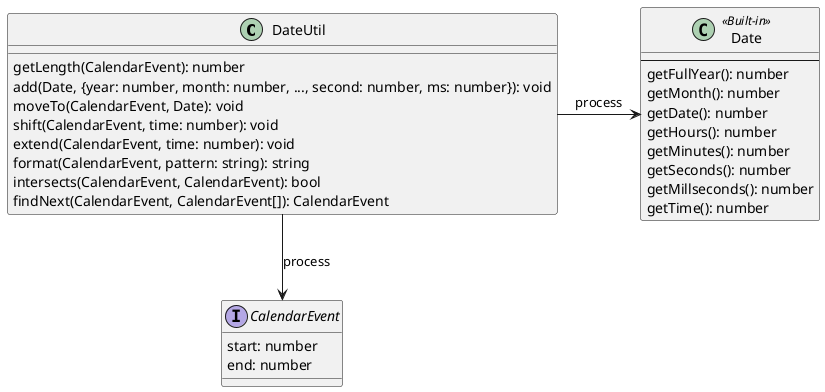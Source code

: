 @startuml ugly

class DateUtil {
    getLength(CalendarEvent): number
    add(Date, {year: number, month: number, ..., second: number, ms: number}): void
    moveTo(CalendarEvent, Date): void
    shift(CalendarEvent, time: number): void
    extend(CalendarEvent, time: number): void
    format(CalendarEvent, pattern: string): string
    intersects(CalendarEvent, CalendarEvent): bool
    findNext(CalendarEvent, CalendarEvent[]): CalendarEvent
}

class Date <<Built-in>> {
    ---
    getFullYear(): number
    getMonth(): number
    getDate(): number
    getHours(): number
    getMinutes(): number
    getSeconds(): number
    getMillseconds(): number
    getTime(): number
}

interface CalendarEvent {
    start: number
    end: number
}


DateUtil -> Date : process
DateUtil --> CalendarEvent : process

@enduml
